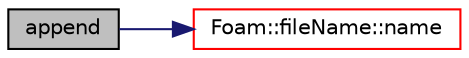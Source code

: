 digraph "append"
{
  bgcolor="transparent";
  edge [fontname="Helvetica",fontsize="10",labelfontname="Helvetica",labelfontsize="10"];
  node [fontname="Helvetica",fontsize="10",shape=record];
  rankdir="LR";
  Node1 [label="append",height=0.2,width=0.4,color="black", fillcolor="grey75", style="filled" fontcolor="black"];
  Node1 -> Node2 [color="midnightblue",fontsize="10",style="solid",fontname="Helvetica"];
  Node2 [label="Foam::fileName::name",height=0.2,width=0.4,color="red",URL="$classFoam_1_1fileName.html#acaca7f9e99645bdc0b4618a25bc19622",tooltip="Return basename (part beyond last /), including its extension. "];
}
